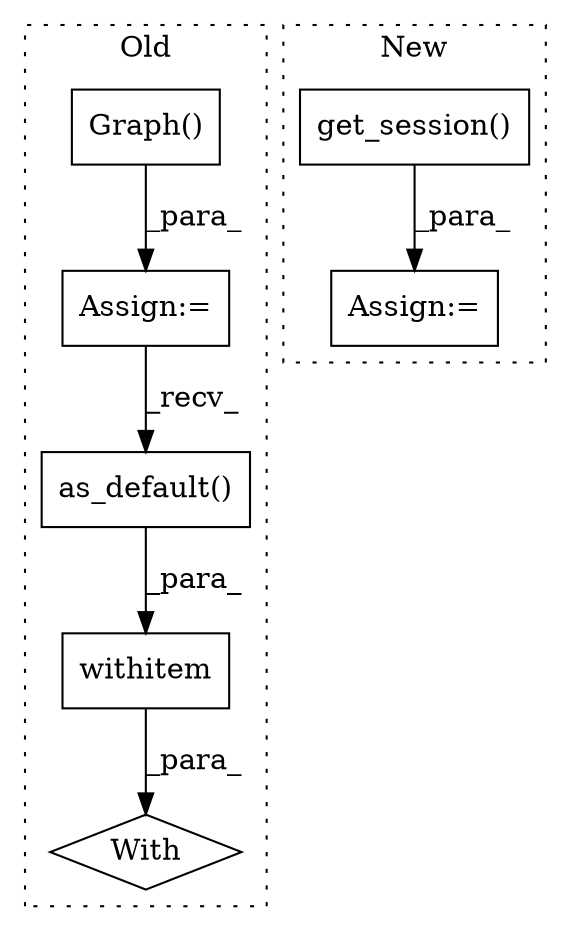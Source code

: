 digraph G {
subgraph cluster0 {
1 [label="With" a="39" s="16935,16945" l="5,28" shape="diamond"];
3 [label="Graph()" a="75" s="16915" l="10" shape="box"];
4 [label="as_default()" a="75" s="16940" l="18" shape="box"];
5 [label="withitem" a="49" s="16940" l="5" shape="box"];
6 [label="Assign:=" a="68" s="16912" l="3" shape="box"];
label = "Old";
style="dotted";
}
subgraph cluster1 {
2 [label="get_session()" a="75" s="17761" l="40" shape="box"];
7 [label="Assign:=" a="68" s="17758" l="3" shape="box"];
label = "New";
style="dotted";
}
2 -> 7 [label="_para_"];
3 -> 6 [label="_para_"];
4 -> 5 [label="_para_"];
5 -> 1 [label="_para_"];
6 -> 4 [label="_recv_"];
}